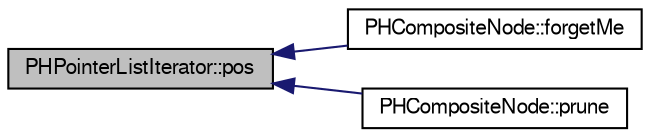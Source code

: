 digraph "PHPointerListIterator::pos"
{
  bgcolor="transparent";
  edge [fontname="FreeSans",fontsize="10",labelfontname="FreeSans",labelfontsize="10"];
  node [fontname="FreeSans",fontsize="10",shape=record];
  rankdir="LR";
  Node1 [label="PHPointerListIterator::pos",height=0.2,width=0.4,color="black", fillcolor="grey75", style="filled" fontcolor="black"];
  Node1 -> Node2 [dir="back",color="midnightblue",fontsize="10",style="solid",fontname="FreeSans"];
  Node2 [label="PHCompositeNode::forgetMe",height=0.2,width=0.4,color="black",URL="$d5/dca/classPHCompositeNode.html#a012e50d9437dbf9d84a9f4bb00a7f495"];
  Node1 -> Node3 [dir="back",color="midnightblue",fontsize="10",style="solid",fontname="FreeSans"];
  Node3 [label="PHCompositeNode::prune",height=0.2,width=0.4,color="black",URL="$d5/dca/classPHCompositeNode.html#a54f3041607c9d4c9eabecc489553925f"];
}
